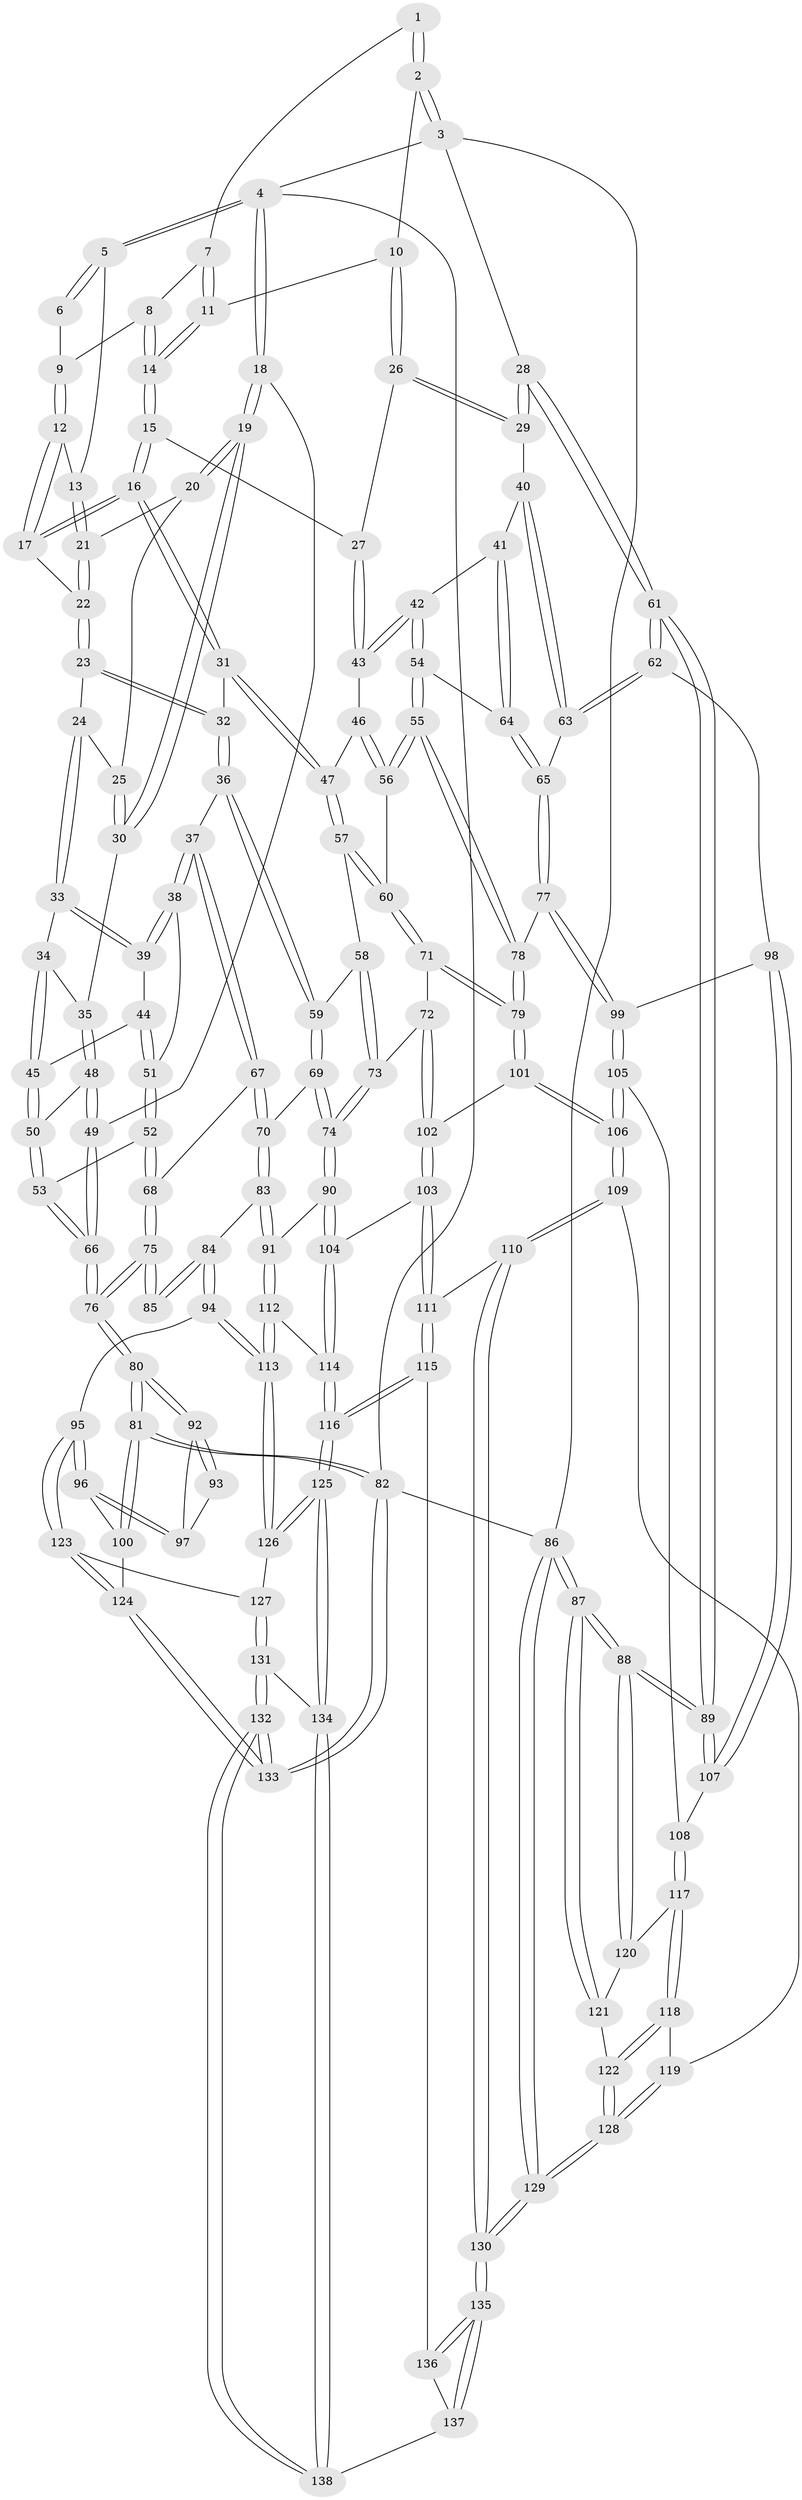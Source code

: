 // coarse degree distribution, {2: 0.10843373493975904, 4: 0.12048192771084337, 3: 0.6746987951807228, 5: 0.07228915662650602, 6: 0.024096385542168676}
// Generated by graph-tools (version 1.1) at 2025/54/03/04/25 22:54:10]
// undirected, 138 vertices, 342 edges
graph export_dot {
  node [color=gray90,style=filled];
  1 [pos="+0.6576984232461971+0"];
  2 [pos="+0.914297389741524+0"];
  3 [pos="+1+0"];
  4 [pos="+0+0"];
  5 [pos="+0.31296777603913073+0"];
  6 [pos="+0.46199039714718326+0"];
  7 [pos="+0.6500667956544248+0"];
  8 [pos="+0.6058162482103817+0.020662681982873975"];
  9 [pos="+0.5252628172730482+0.027282615413244417"];
  10 [pos="+0.7768299737683421+0.04633220906156174"];
  11 [pos="+0.6812646128207254+0.07634407665775743"];
  12 [pos="+0.5130288989036601+0.06668030980999251"];
  13 [pos="+0.31260049554189423+0"];
  14 [pos="+0.602752754384111+0.12729373640620317"];
  15 [pos="+0.5960628840448845+0.1435053373688865"];
  16 [pos="+0.5583424761344116+0.17434751152487699"];
  17 [pos="+0.5250525913108071+0.12563758769157696"];
  18 [pos="+0+0"];
  19 [pos="+0+0.038195931998814"];
  20 [pos="+0.12709858170315552+0.06497925183362445"];
  21 [pos="+0.30534491855799184+0"];
  22 [pos="+0.31300902095351424+0"];
  23 [pos="+0.3021705652197059+0.09173170283135272"];
  24 [pos="+0.2933573025614792+0.10480945844045379"];
  25 [pos="+0.15874436156601754+0.1448995987661747"];
  26 [pos="+0.7789706488754365+0.08160259205134887"];
  27 [pos="+0.7355582221419431+0.16592247894642922"];
  28 [pos="+1+0"];
  29 [pos="+0.9190360507643909+0.20640241873332107"];
  30 [pos="+0.12267434717239786+0.18303966457002702"];
  31 [pos="+0.552358257257057+0.18891830071279503"];
  32 [pos="+0.4797789725703363+0.2205694187239282"];
  33 [pos="+0.28560762491009695+0.16826692333529691"];
  34 [pos="+0.22166403942717333+0.223405557105"];
  35 [pos="+0.1232257013915732+0.18919544893444842"];
  36 [pos="+0.39937232381558496+0.33754316917072963"];
  37 [pos="+0.3850327025758798+0.33462730637240196"];
  38 [pos="+0.3577994253207353+0.31730352240894794"];
  39 [pos="+0.30781701620274665+0.23780715837089098"];
  40 [pos="+0.9034784889448829+0.22293407224076728"];
  41 [pos="+0.8727028821563196+0.24936181865766008"];
  42 [pos="+0.8139922957675687+0.2512582403238149"];
  43 [pos="+0.7772519392822282+0.23886940584699282"];
  44 [pos="+0.21815972416184112+0.27873092252112375"];
  45 [pos="+0.21038617413065813+0.2757999324896098"];
  46 [pos="+0.7137464184789374+0.27082338411967943"];
  47 [pos="+0.5866148247621105+0.2380468078339187"];
  48 [pos="+0.1146095734748642+0.23152280831094085"];
  49 [pos="+0+0.20469272330355195"];
  50 [pos="+0.12173110036036812+0.3111510722974045"];
  51 [pos="+0.266405303881507+0.32026149962907474"];
  52 [pos="+0.17058675644588267+0.4154327276406538"];
  53 [pos="+0.10755185360132391+0.34478107487616705"];
  54 [pos="+0.7474174021069452+0.4004833103751936"];
  55 [pos="+0.6884065576416962+0.4216032349385475"];
  56 [pos="+0.6855646912177381+0.4203657748906314"];
  57 [pos="+0.6080193906946135+0.3843776897649107"];
  58 [pos="+0.5542682936102141+0.3979642737002894"];
  59 [pos="+0.42390158722511967+0.3850935162652746"];
  60 [pos="+0.6644895500576048+0.4191248752556695"];
  61 [pos="+1+0.5092520443135024"];
  62 [pos="+1+0.503363338285416"];
  63 [pos="+1+0.4791727201222706"];
  64 [pos="+0.8909255537467229+0.4175850823610141"];
  65 [pos="+0.8934827269191493+0.42083663027778084"];
  66 [pos="+0+0.38604452711447745"];
  67 [pos="+0.2289224705502132+0.4450477655773438"];
  68 [pos="+0.18398337039326035+0.4441371326943836"];
  69 [pos="+0.40854119693217916+0.5145162442557396"];
  70 [pos="+0.36832125023545786+0.5318601258320392"];
  71 [pos="+0.60247282879185+0.5117137691998253"];
  72 [pos="+0.5278855928456081+0.5869485023190814"];
  73 [pos="+0.518949184822428+0.5854499919627211"];
  74 [pos="+0.514079129580119+0.5856420957431051"];
  75 [pos="+0.16069745085221826+0.5062288018660718"];
  76 [pos="+0+0.4671215851157145"];
  77 [pos="+0.778605155360029+0.5910143958574715"];
  78 [pos="+0.7686297290922128+0.5901950601283852"];
  79 [pos="+0.7524803688786261+0.6003715768538634"];
  80 [pos="+0+0.48924304718686346"];
  81 [pos="+0+0.7333944884302774"];
  82 [pos="+0+1"];
  83 [pos="+0.28572148603229597+0.6381372431509458"];
  84 [pos="+0.24684924322894264+0.6495561250553584"];
  85 [pos="+0.16339322054597322+0.5550534856510916"];
  86 [pos="+1+1"];
  87 [pos="+1+1"];
  88 [pos="+1+0.8712636275750866"];
  89 [pos="+1+0.7221128817595618"];
  90 [pos="+0.4806599981894604+0.6422187603543709"];
  91 [pos="+0.3903706127287424+0.708410088957645"];
  92 [pos="+0+0.5200234177333687"];
  93 [pos="+0.11139248408058534+0.5827952909419843"];
  94 [pos="+0.23840297556166243+0.6671804100494731"];
  95 [pos="+0.14178508982835222+0.7620513264066489"];
  96 [pos="+0.06074468049083786+0.7291734223829268"];
  97 [pos="+0.07393617827702635+0.6394073970611613"];
  98 [pos="+0.859705771490307+0.6168672158432176"];
  99 [pos="+0.8289948383476144+0.6220999613285842"];
  100 [pos="+0+0.7381780539383118"];
  101 [pos="+0.6804188665710755+0.6548578826826137"];
  102 [pos="+0.6155551980981985+0.650607388158292"];
  103 [pos="+0.5691453123952671+0.7514698904792063"];
  104 [pos="+0.5024414798308708+0.7514418845800057"];
  105 [pos="+0.8522628115705008+0.7345591742944448"];
  106 [pos="+0.7074637323787369+0.7619990527621406"];
  107 [pos="+0.9784172648086242+0.7066006036941733"];
  108 [pos="+0.859226217625008+0.745303580274312"];
  109 [pos="+0.698716537770006+0.8267434896400206"];
  110 [pos="+0.6812034359391501+0.8416986590454221"];
  111 [pos="+0.610955864792797+0.8650553950439385"];
  112 [pos="+0.3935433590991825+0.7262530703396102"];
  113 [pos="+0.3170381299155177+0.8146125810682598"];
  114 [pos="+0.45506893430701034+0.7917802589864565"];
  115 [pos="+0.6081913894427139+0.8681549461512721"];
  116 [pos="+0.4566237997332379+0.8987275411303501"];
  117 [pos="+0.8601663517504697+0.7519978283304135"];
  118 [pos="+0.7757671847280153+0.8341145240755455"];
  119 [pos="+0.7378931350545155+0.8348212696648488"];
  120 [pos="+0.8716151394252599+0.7690113584583954"];
  121 [pos="+0.8811085655548031+0.8240453091795132"];
  122 [pos="+0.8277704737647157+0.8723659456672811"];
  123 [pos="+0.15593600025185822+0.8244149375061606"];
  124 [pos="+0.07307984827665594+0.9160696273565424"];
  125 [pos="+0.41155290709709075+0.9452478012084197"];
  126 [pos="+0.31622596208691406+0.8227258492468867"];
  127 [pos="+0.19104461003807066+0.8466963956254412"];
  128 [pos="+0.8768979455740612+1"];
  129 [pos="+0.9500785913105592+1"];
  130 [pos="+0.9405743490334696+1"];
  131 [pos="+0.2267874104367975+0.927949117023179"];
  132 [pos="+0+1"];
  133 [pos="+0+1"];
  134 [pos="+0.4082595337637318+0.9562300299411379"];
  135 [pos="+0.7439546754687832+1"];
  136 [pos="+0.6086797421096878+0.8705043480879422"];
  137 [pos="+0.49498505195772063+1"];
  138 [pos="+0.42280343641640544+1"];
  1 -- 2;
  1 -- 2;
  1 -- 7;
  2 -- 3;
  2 -- 3;
  2 -- 10;
  3 -- 4;
  3 -- 28;
  3 -- 86;
  4 -- 5;
  4 -- 5;
  4 -- 18;
  4 -- 18;
  4 -- 82;
  5 -- 6;
  5 -- 6;
  5 -- 13;
  6 -- 9;
  7 -- 8;
  7 -- 11;
  7 -- 11;
  8 -- 9;
  8 -- 14;
  8 -- 14;
  9 -- 12;
  9 -- 12;
  10 -- 11;
  10 -- 26;
  10 -- 26;
  11 -- 14;
  11 -- 14;
  12 -- 13;
  12 -- 17;
  12 -- 17;
  13 -- 21;
  13 -- 21;
  14 -- 15;
  14 -- 15;
  15 -- 16;
  15 -- 16;
  15 -- 27;
  16 -- 17;
  16 -- 17;
  16 -- 31;
  16 -- 31;
  17 -- 22;
  18 -- 19;
  18 -- 19;
  18 -- 49;
  19 -- 20;
  19 -- 20;
  19 -- 30;
  19 -- 30;
  20 -- 21;
  20 -- 25;
  21 -- 22;
  21 -- 22;
  22 -- 23;
  22 -- 23;
  23 -- 24;
  23 -- 32;
  23 -- 32;
  24 -- 25;
  24 -- 33;
  24 -- 33;
  25 -- 30;
  25 -- 30;
  26 -- 27;
  26 -- 29;
  26 -- 29;
  27 -- 43;
  27 -- 43;
  28 -- 29;
  28 -- 29;
  28 -- 61;
  28 -- 61;
  29 -- 40;
  30 -- 35;
  31 -- 32;
  31 -- 47;
  31 -- 47;
  32 -- 36;
  32 -- 36;
  33 -- 34;
  33 -- 39;
  33 -- 39;
  34 -- 35;
  34 -- 45;
  34 -- 45;
  35 -- 48;
  35 -- 48;
  36 -- 37;
  36 -- 59;
  36 -- 59;
  37 -- 38;
  37 -- 38;
  37 -- 67;
  37 -- 67;
  38 -- 39;
  38 -- 39;
  38 -- 51;
  39 -- 44;
  40 -- 41;
  40 -- 63;
  40 -- 63;
  41 -- 42;
  41 -- 64;
  41 -- 64;
  42 -- 43;
  42 -- 43;
  42 -- 54;
  42 -- 54;
  43 -- 46;
  44 -- 45;
  44 -- 51;
  44 -- 51;
  45 -- 50;
  45 -- 50;
  46 -- 47;
  46 -- 56;
  46 -- 56;
  47 -- 57;
  47 -- 57;
  48 -- 49;
  48 -- 49;
  48 -- 50;
  49 -- 66;
  49 -- 66;
  50 -- 53;
  50 -- 53;
  51 -- 52;
  51 -- 52;
  52 -- 53;
  52 -- 68;
  52 -- 68;
  53 -- 66;
  53 -- 66;
  54 -- 55;
  54 -- 55;
  54 -- 64;
  55 -- 56;
  55 -- 56;
  55 -- 78;
  55 -- 78;
  56 -- 60;
  57 -- 58;
  57 -- 60;
  57 -- 60;
  58 -- 59;
  58 -- 73;
  58 -- 73;
  59 -- 69;
  59 -- 69;
  60 -- 71;
  60 -- 71;
  61 -- 62;
  61 -- 62;
  61 -- 89;
  61 -- 89;
  62 -- 63;
  62 -- 63;
  62 -- 98;
  63 -- 65;
  64 -- 65;
  64 -- 65;
  65 -- 77;
  65 -- 77;
  66 -- 76;
  66 -- 76;
  67 -- 68;
  67 -- 70;
  67 -- 70;
  68 -- 75;
  68 -- 75;
  69 -- 70;
  69 -- 74;
  69 -- 74;
  70 -- 83;
  70 -- 83;
  71 -- 72;
  71 -- 79;
  71 -- 79;
  72 -- 73;
  72 -- 102;
  72 -- 102;
  73 -- 74;
  73 -- 74;
  74 -- 90;
  74 -- 90;
  75 -- 76;
  75 -- 76;
  75 -- 85;
  75 -- 85;
  76 -- 80;
  76 -- 80;
  77 -- 78;
  77 -- 99;
  77 -- 99;
  78 -- 79;
  78 -- 79;
  79 -- 101;
  79 -- 101;
  80 -- 81;
  80 -- 81;
  80 -- 92;
  80 -- 92;
  81 -- 82;
  81 -- 82;
  81 -- 100;
  81 -- 100;
  82 -- 133;
  82 -- 133;
  82 -- 86;
  83 -- 84;
  83 -- 91;
  83 -- 91;
  84 -- 85;
  84 -- 85;
  84 -- 94;
  84 -- 94;
  86 -- 87;
  86 -- 87;
  86 -- 129;
  86 -- 129;
  87 -- 88;
  87 -- 88;
  87 -- 121;
  87 -- 121;
  88 -- 89;
  88 -- 89;
  88 -- 120;
  88 -- 120;
  89 -- 107;
  89 -- 107;
  90 -- 91;
  90 -- 104;
  90 -- 104;
  91 -- 112;
  91 -- 112;
  92 -- 93;
  92 -- 93;
  92 -- 97;
  93 -- 97;
  94 -- 95;
  94 -- 113;
  94 -- 113;
  95 -- 96;
  95 -- 96;
  95 -- 123;
  95 -- 123;
  96 -- 97;
  96 -- 97;
  96 -- 100;
  98 -- 99;
  98 -- 107;
  98 -- 107;
  99 -- 105;
  99 -- 105;
  100 -- 124;
  101 -- 102;
  101 -- 106;
  101 -- 106;
  102 -- 103;
  102 -- 103;
  103 -- 104;
  103 -- 111;
  103 -- 111;
  104 -- 114;
  104 -- 114;
  105 -- 106;
  105 -- 106;
  105 -- 108;
  106 -- 109;
  106 -- 109;
  107 -- 108;
  108 -- 117;
  108 -- 117;
  109 -- 110;
  109 -- 110;
  109 -- 119;
  110 -- 111;
  110 -- 130;
  110 -- 130;
  111 -- 115;
  111 -- 115;
  112 -- 113;
  112 -- 113;
  112 -- 114;
  113 -- 126;
  113 -- 126;
  114 -- 116;
  114 -- 116;
  115 -- 116;
  115 -- 116;
  115 -- 136;
  116 -- 125;
  116 -- 125;
  117 -- 118;
  117 -- 118;
  117 -- 120;
  118 -- 119;
  118 -- 122;
  118 -- 122;
  119 -- 128;
  119 -- 128;
  120 -- 121;
  121 -- 122;
  122 -- 128;
  122 -- 128;
  123 -- 124;
  123 -- 124;
  123 -- 127;
  124 -- 133;
  124 -- 133;
  125 -- 126;
  125 -- 126;
  125 -- 134;
  125 -- 134;
  126 -- 127;
  127 -- 131;
  127 -- 131;
  128 -- 129;
  128 -- 129;
  129 -- 130;
  129 -- 130;
  130 -- 135;
  130 -- 135;
  131 -- 132;
  131 -- 132;
  131 -- 134;
  132 -- 133;
  132 -- 133;
  132 -- 138;
  132 -- 138;
  134 -- 138;
  134 -- 138;
  135 -- 136;
  135 -- 136;
  135 -- 137;
  135 -- 137;
  136 -- 137;
  137 -- 138;
}
